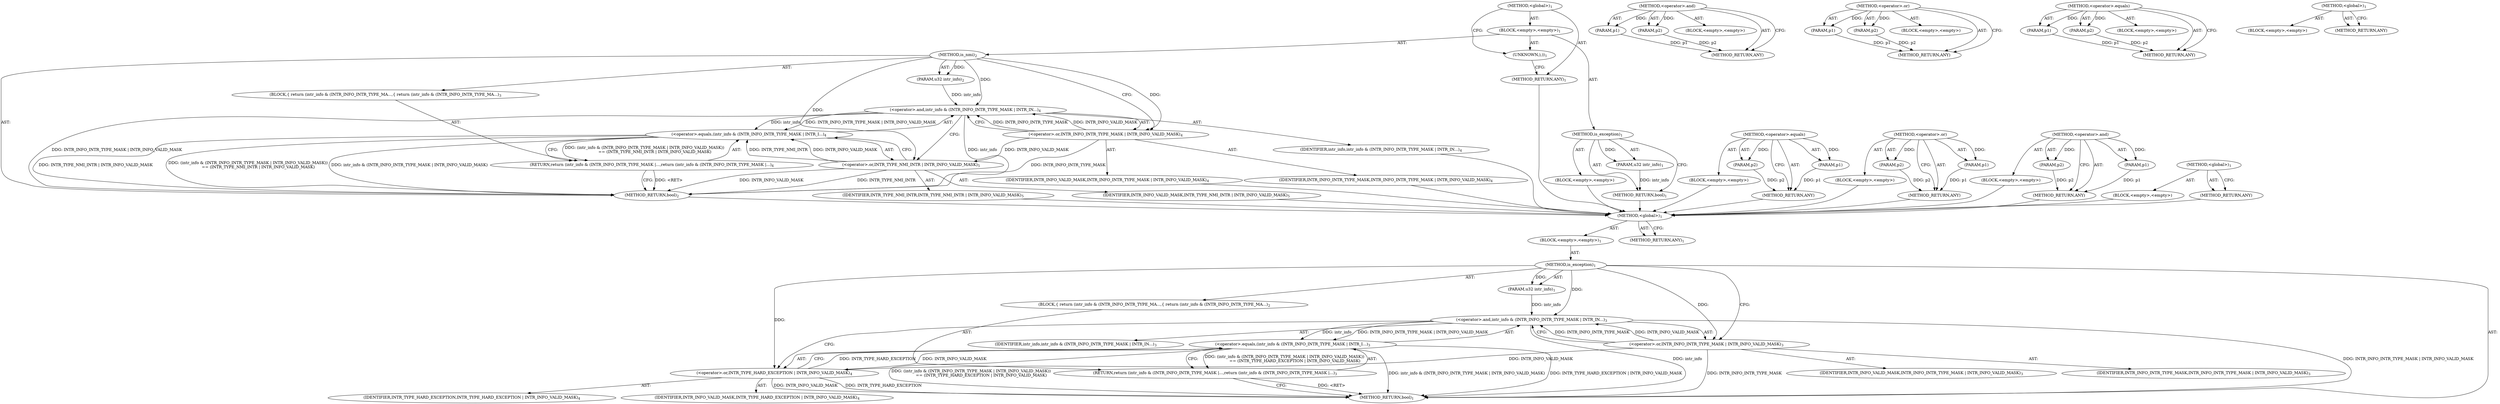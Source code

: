 digraph "is_nmi" {
vulnerable_6 [label=<(METHOD,&lt;global&gt;)<SUB>1</SUB>>];
vulnerable_7 [label=<(BLOCK,&lt;empty&gt;,&lt;empty&gt;)<SUB>1</SUB>>];
vulnerable_8 [label=<(METHOD,is_exception)<SUB>1</SUB>>];
vulnerable_9 [label=<(PARAM,u32 intr_info)<SUB>1</SUB>>];
vulnerable_10 [label=<(BLOCK,{
 	return (intr_info &amp; (INTR_INFO_INTR_TYPE_MA...,{
 	return (intr_info &amp; (INTR_INFO_INTR_TYPE_MA...)<SUB>2</SUB>>];
vulnerable_11 [label=<(RETURN,return (intr_info &amp; (INTR_INFO_INTR_TYPE_MASK |...,return (intr_info &amp; (INTR_INFO_INTR_TYPE_MASK |...)<SUB>3</SUB>>];
vulnerable_12 [label=<(&lt;operator&gt;.equals,(intr_info &amp; (INTR_INFO_INTR_TYPE_MASK | INTR_I...)<SUB>3</SUB>>];
vulnerable_13 [label=<(&lt;operator&gt;.and,intr_info &amp; (INTR_INFO_INTR_TYPE_MASK | INTR_IN...)<SUB>3</SUB>>];
vulnerable_14 [label=<(IDENTIFIER,intr_info,intr_info &amp; (INTR_INFO_INTR_TYPE_MASK | INTR_IN...)<SUB>3</SUB>>];
vulnerable_15 [label=<(&lt;operator&gt;.or,INTR_INFO_INTR_TYPE_MASK | INTR_INFO_VALID_MASK)<SUB>3</SUB>>];
vulnerable_16 [label=<(IDENTIFIER,INTR_INFO_INTR_TYPE_MASK,INTR_INFO_INTR_TYPE_MASK | INTR_INFO_VALID_MASK)<SUB>3</SUB>>];
vulnerable_17 [label=<(IDENTIFIER,INTR_INFO_VALID_MASK,INTR_INFO_INTR_TYPE_MASK | INTR_INFO_VALID_MASK)<SUB>3</SUB>>];
vulnerable_18 [label=<(&lt;operator&gt;.or,INTR_TYPE_HARD_EXCEPTION | INTR_INFO_VALID_MASK)<SUB>4</SUB>>];
vulnerable_19 [label=<(IDENTIFIER,INTR_TYPE_HARD_EXCEPTION,INTR_TYPE_HARD_EXCEPTION | INTR_INFO_VALID_MASK)<SUB>4</SUB>>];
vulnerable_20 [label=<(IDENTIFIER,INTR_INFO_VALID_MASK,INTR_TYPE_HARD_EXCEPTION | INTR_INFO_VALID_MASK)<SUB>4</SUB>>];
vulnerable_21 [label=<(METHOD_RETURN,bool)<SUB>1</SUB>>];
vulnerable_23 [label=<(METHOD_RETURN,ANY)<SUB>1</SUB>>];
vulnerable_45 [label=<(METHOD,&lt;operator&gt;.and)>];
vulnerable_46 [label=<(PARAM,p1)>];
vulnerable_47 [label=<(PARAM,p2)>];
vulnerable_48 [label=<(BLOCK,&lt;empty&gt;,&lt;empty&gt;)>];
vulnerable_49 [label=<(METHOD_RETURN,ANY)>];
vulnerable_50 [label=<(METHOD,&lt;operator&gt;.or)>];
vulnerable_51 [label=<(PARAM,p1)>];
vulnerable_52 [label=<(PARAM,p2)>];
vulnerable_53 [label=<(BLOCK,&lt;empty&gt;,&lt;empty&gt;)>];
vulnerable_54 [label=<(METHOD_RETURN,ANY)>];
vulnerable_40 [label=<(METHOD,&lt;operator&gt;.equals)>];
vulnerable_41 [label=<(PARAM,p1)>];
vulnerable_42 [label=<(PARAM,p2)>];
vulnerable_43 [label=<(BLOCK,&lt;empty&gt;,&lt;empty&gt;)>];
vulnerable_44 [label=<(METHOD_RETURN,ANY)>];
vulnerable_34 [label=<(METHOD,&lt;global&gt;)<SUB>1</SUB>>];
vulnerable_35 [label=<(BLOCK,&lt;empty&gt;,&lt;empty&gt;)>];
vulnerable_36 [label=<(METHOD_RETURN,ANY)>];
fixed_6 [label=<(METHOD,&lt;global&gt;)<SUB>1</SUB>>];
fixed_7 [label=<(BLOCK,&lt;empty&gt;,&lt;empty&gt;)<SUB>1</SUB>>];
fixed_8 [label=<(METHOD,is_exception)<SUB>1</SUB>>];
fixed_9 [label=<(PARAM,u32 intr_info)<SUB>1</SUB>>];
fixed_10 [label=<(BLOCK,&lt;empty&gt;,&lt;empty&gt;)>];
fixed_11 [label=<(METHOD_RETURN,bool)<SUB>1</SUB>>];
fixed_13 [label=<(UNKNOWN,),))<SUB>1</SUB>>];
fixed_14 [label=<(METHOD,is_nmi)<SUB>2</SUB>>];
fixed_15 [label=<(PARAM,u32 intr_info)<SUB>2</SUB>>];
fixed_16 [label=<(BLOCK,{
 	return (intr_info &amp; (INTR_INFO_INTR_TYPE_MA...,{
 	return (intr_info &amp; (INTR_INFO_INTR_TYPE_MA...)<SUB>3</SUB>>];
fixed_17 [label=<(RETURN,return (intr_info &amp; (INTR_INFO_INTR_TYPE_MASK |...,return (intr_info &amp; (INTR_INFO_INTR_TYPE_MASK |...)<SUB>4</SUB>>];
fixed_18 [label=<(&lt;operator&gt;.equals,(intr_info &amp; (INTR_INFO_INTR_TYPE_MASK | INTR_I...)<SUB>4</SUB>>];
fixed_19 [label=<(&lt;operator&gt;.and,intr_info &amp; (INTR_INFO_INTR_TYPE_MASK | INTR_IN...)<SUB>4</SUB>>];
fixed_20 [label=<(IDENTIFIER,intr_info,intr_info &amp; (INTR_INFO_INTR_TYPE_MASK | INTR_IN...)<SUB>4</SUB>>];
fixed_21 [label=<(&lt;operator&gt;.or,INTR_INFO_INTR_TYPE_MASK | INTR_INFO_VALID_MASK)<SUB>4</SUB>>];
fixed_22 [label=<(IDENTIFIER,INTR_INFO_INTR_TYPE_MASK,INTR_INFO_INTR_TYPE_MASK | INTR_INFO_VALID_MASK)<SUB>4</SUB>>];
fixed_23 [label=<(IDENTIFIER,INTR_INFO_VALID_MASK,INTR_INFO_INTR_TYPE_MASK | INTR_INFO_VALID_MASK)<SUB>4</SUB>>];
fixed_24 [label=<(&lt;operator&gt;.or,INTR_TYPE_NMI_INTR | INTR_INFO_VALID_MASK)<SUB>5</SUB>>];
fixed_25 [label=<(IDENTIFIER,INTR_TYPE_NMI_INTR,INTR_TYPE_NMI_INTR | INTR_INFO_VALID_MASK)<SUB>5</SUB>>];
fixed_26 [label=<(IDENTIFIER,INTR_INFO_VALID_MASK,INTR_TYPE_NMI_INTR | INTR_INFO_VALID_MASK)<SUB>5</SUB>>];
fixed_27 [label=<(METHOD_RETURN,bool)<SUB>2</SUB>>];
fixed_29 [label=<(METHOD_RETURN,ANY)<SUB>1</SUB>>];
fixed_46 [label=<(METHOD,&lt;operator&gt;.equals)>];
fixed_47 [label=<(PARAM,p1)>];
fixed_48 [label=<(PARAM,p2)>];
fixed_49 [label=<(BLOCK,&lt;empty&gt;,&lt;empty&gt;)>];
fixed_50 [label=<(METHOD_RETURN,ANY)>];
fixed_56 [label=<(METHOD,&lt;operator&gt;.or)>];
fixed_57 [label=<(PARAM,p1)>];
fixed_58 [label=<(PARAM,p2)>];
fixed_59 [label=<(BLOCK,&lt;empty&gt;,&lt;empty&gt;)>];
fixed_60 [label=<(METHOD_RETURN,ANY)>];
fixed_51 [label=<(METHOD,&lt;operator&gt;.and)>];
fixed_52 [label=<(PARAM,p1)>];
fixed_53 [label=<(PARAM,p2)>];
fixed_54 [label=<(BLOCK,&lt;empty&gt;,&lt;empty&gt;)>];
fixed_55 [label=<(METHOD_RETURN,ANY)>];
fixed_40 [label=<(METHOD,&lt;global&gt;)<SUB>1</SUB>>];
fixed_41 [label=<(BLOCK,&lt;empty&gt;,&lt;empty&gt;)>];
fixed_42 [label=<(METHOD_RETURN,ANY)>];
vulnerable_6 -> vulnerable_7  [key=0, label="AST: "];
vulnerable_6 -> vulnerable_23  [key=0, label="AST: "];
vulnerable_6 -> vulnerable_23  [key=1, label="CFG: "];
vulnerable_7 -> vulnerable_8  [key=0, label="AST: "];
vulnerable_8 -> vulnerable_9  [key=0, label="AST: "];
vulnerable_8 -> vulnerable_9  [key=1, label="DDG: "];
vulnerable_8 -> vulnerable_10  [key=0, label="AST: "];
vulnerable_8 -> vulnerable_21  [key=0, label="AST: "];
vulnerable_8 -> vulnerable_15  [key=0, label="CFG: "];
vulnerable_8 -> vulnerable_15  [key=1, label="DDG: "];
vulnerable_8 -> vulnerable_13  [key=0, label="DDG: "];
vulnerable_8 -> vulnerable_18  [key=0, label="DDG: "];
vulnerable_9 -> vulnerable_13  [key=0, label="DDG: intr_info"];
vulnerable_10 -> vulnerable_11  [key=0, label="AST: "];
vulnerable_11 -> vulnerable_12  [key=0, label="AST: "];
vulnerable_11 -> vulnerable_21  [key=0, label="CFG: "];
vulnerable_11 -> vulnerable_21  [key=1, label="DDG: &lt;RET&gt;"];
vulnerable_12 -> vulnerable_13  [key=0, label="AST: "];
vulnerable_12 -> vulnerable_18  [key=0, label="AST: "];
vulnerable_12 -> vulnerable_11  [key=0, label="CFG: "];
vulnerable_12 -> vulnerable_11  [key=1, label="DDG: (intr_info &amp; (INTR_INFO_INTR_TYPE_MASK | INTR_INFO_VALID_MASK))
		== (INTR_TYPE_HARD_EXCEPTION | INTR_INFO_VALID_MASK)"];
vulnerable_12 -> vulnerable_21  [key=0, label="DDG: intr_info &amp; (INTR_INFO_INTR_TYPE_MASK | INTR_INFO_VALID_MASK)"];
vulnerable_12 -> vulnerable_21  [key=1, label="DDG: INTR_TYPE_HARD_EXCEPTION | INTR_INFO_VALID_MASK"];
vulnerable_12 -> vulnerable_21  [key=2, label="DDG: (intr_info &amp; (INTR_INFO_INTR_TYPE_MASK | INTR_INFO_VALID_MASK))
		== (INTR_TYPE_HARD_EXCEPTION | INTR_INFO_VALID_MASK)"];
vulnerable_13 -> vulnerable_14  [key=0, label="AST: "];
vulnerable_13 -> vulnerable_15  [key=0, label="AST: "];
vulnerable_13 -> vulnerable_18  [key=0, label="CFG: "];
vulnerable_13 -> vulnerable_21  [key=0, label="DDG: intr_info"];
vulnerable_13 -> vulnerable_21  [key=1, label="DDG: INTR_INFO_INTR_TYPE_MASK | INTR_INFO_VALID_MASK"];
vulnerable_13 -> vulnerable_12  [key=0, label="DDG: intr_info"];
vulnerable_13 -> vulnerable_12  [key=1, label="DDG: INTR_INFO_INTR_TYPE_MASK | INTR_INFO_VALID_MASK"];
vulnerable_15 -> vulnerable_16  [key=0, label="AST: "];
vulnerable_15 -> vulnerable_17  [key=0, label="AST: "];
vulnerable_15 -> vulnerable_13  [key=0, label="CFG: "];
vulnerable_15 -> vulnerable_13  [key=1, label="DDG: INTR_INFO_INTR_TYPE_MASK"];
vulnerable_15 -> vulnerable_13  [key=2, label="DDG: INTR_INFO_VALID_MASK"];
vulnerable_15 -> vulnerable_21  [key=0, label="DDG: INTR_INFO_INTR_TYPE_MASK"];
vulnerable_15 -> vulnerable_18  [key=0, label="DDG: INTR_INFO_VALID_MASK"];
vulnerable_18 -> vulnerable_19  [key=0, label="AST: "];
vulnerable_18 -> vulnerable_20  [key=0, label="AST: "];
vulnerable_18 -> vulnerable_12  [key=0, label="CFG: "];
vulnerable_18 -> vulnerable_12  [key=1, label="DDG: INTR_TYPE_HARD_EXCEPTION"];
vulnerable_18 -> vulnerable_12  [key=2, label="DDG: INTR_INFO_VALID_MASK"];
vulnerable_18 -> vulnerable_21  [key=0, label="DDG: INTR_TYPE_HARD_EXCEPTION"];
vulnerable_18 -> vulnerable_21  [key=1, label="DDG: INTR_INFO_VALID_MASK"];
vulnerable_45 -> vulnerable_46  [key=0, label="AST: "];
vulnerable_45 -> vulnerable_46  [key=1, label="DDG: "];
vulnerable_45 -> vulnerable_48  [key=0, label="AST: "];
vulnerable_45 -> vulnerable_47  [key=0, label="AST: "];
vulnerable_45 -> vulnerable_47  [key=1, label="DDG: "];
vulnerable_45 -> vulnerable_49  [key=0, label="AST: "];
vulnerable_45 -> vulnerable_49  [key=1, label="CFG: "];
vulnerable_46 -> vulnerable_49  [key=0, label="DDG: p1"];
vulnerable_47 -> vulnerable_49  [key=0, label="DDG: p2"];
vulnerable_50 -> vulnerable_51  [key=0, label="AST: "];
vulnerable_50 -> vulnerable_51  [key=1, label="DDG: "];
vulnerable_50 -> vulnerable_53  [key=0, label="AST: "];
vulnerable_50 -> vulnerable_52  [key=0, label="AST: "];
vulnerable_50 -> vulnerable_52  [key=1, label="DDG: "];
vulnerable_50 -> vulnerable_54  [key=0, label="AST: "];
vulnerable_50 -> vulnerable_54  [key=1, label="CFG: "];
vulnerable_51 -> vulnerable_54  [key=0, label="DDG: p1"];
vulnerable_52 -> vulnerable_54  [key=0, label="DDG: p2"];
vulnerable_40 -> vulnerable_41  [key=0, label="AST: "];
vulnerable_40 -> vulnerable_41  [key=1, label="DDG: "];
vulnerable_40 -> vulnerable_43  [key=0, label="AST: "];
vulnerable_40 -> vulnerable_42  [key=0, label="AST: "];
vulnerable_40 -> vulnerable_42  [key=1, label="DDG: "];
vulnerable_40 -> vulnerable_44  [key=0, label="AST: "];
vulnerable_40 -> vulnerable_44  [key=1, label="CFG: "];
vulnerable_41 -> vulnerable_44  [key=0, label="DDG: p1"];
vulnerable_42 -> vulnerable_44  [key=0, label="DDG: p2"];
vulnerable_34 -> vulnerable_35  [key=0, label="AST: "];
vulnerable_34 -> vulnerable_36  [key=0, label="AST: "];
vulnerable_34 -> vulnerable_36  [key=1, label="CFG: "];
fixed_6 -> fixed_7  [key=0, label="AST: "];
fixed_6 -> fixed_29  [key=0, label="AST: "];
fixed_6 -> fixed_13  [key=0, label="CFG: "];
fixed_7 -> fixed_8  [key=0, label="AST: "];
fixed_7 -> fixed_13  [key=0, label="AST: "];
fixed_7 -> fixed_14  [key=0, label="AST: "];
fixed_8 -> fixed_9  [key=0, label="AST: "];
fixed_8 -> fixed_9  [key=1, label="DDG: "];
fixed_8 -> fixed_10  [key=0, label="AST: "];
fixed_8 -> fixed_11  [key=0, label="AST: "];
fixed_8 -> fixed_11  [key=1, label="CFG: "];
fixed_9 -> fixed_11  [key=0, label="DDG: intr_info"];
fixed_10 -> vulnerable_6  [key=0];
fixed_11 -> vulnerable_6  [key=0];
fixed_13 -> fixed_29  [key=0, label="CFG: "];
fixed_14 -> fixed_15  [key=0, label="AST: "];
fixed_14 -> fixed_15  [key=1, label="DDG: "];
fixed_14 -> fixed_16  [key=0, label="AST: "];
fixed_14 -> fixed_27  [key=0, label="AST: "];
fixed_14 -> fixed_21  [key=0, label="CFG: "];
fixed_14 -> fixed_21  [key=1, label="DDG: "];
fixed_14 -> fixed_19  [key=0, label="DDG: "];
fixed_14 -> fixed_24  [key=0, label="DDG: "];
fixed_15 -> fixed_19  [key=0, label="DDG: intr_info"];
fixed_16 -> fixed_17  [key=0, label="AST: "];
fixed_17 -> fixed_18  [key=0, label="AST: "];
fixed_17 -> fixed_27  [key=0, label="CFG: "];
fixed_17 -> fixed_27  [key=1, label="DDG: &lt;RET&gt;"];
fixed_18 -> fixed_19  [key=0, label="AST: "];
fixed_18 -> fixed_24  [key=0, label="AST: "];
fixed_18 -> fixed_17  [key=0, label="CFG: "];
fixed_18 -> fixed_17  [key=1, label="DDG: (intr_info &amp; (INTR_INFO_INTR_TYPE_MASK | INTR_INFO_VALID_MASK))
		== (INTR_TYPE_NMI_INTR | INTR_INFO_VALID_MASK)"];
fixed_18 -> fixed_27  [key=0, label="DDG: intr_info &amp; (INTR_INFO_INTR_TYPE_MASK | INTR_INFO_VALID_MASK)"];
fixed_18 -> fixed_27  [key=1, label="DDG: INTR_TYPE_NMI_INTR | INTR_INFO_VALID_MASK"];
fixed_18 -> fixed_27  [key=2, label="DDG: (intr_info &amp; (INTR_INFO_INTR_TYPE_MASK | INTR_INFO_VALID_MASK))
		== (INTR_TYPE_NMI_INTR | INTR_INFO_VALID_MASK)"];
fixed_19 -> fixed_20  [key=0, label="AST: "];
fixed_19 -> fixed_21  [key=0, label="AST: "];
fixed_19 -> fixed_24  [key=0, label="CFG: "];
fixed_19 -> fixed_27  [key=0, label="DDG: intr_info"];
fixed_19 -> fixed_27  [key=1, label="DDG: INTR_INFO_INTR_TYPE_MASK | INTR_INFO_VALID_MASK"];
fixed_19 -> fixed_18  [key=0, label="DDG: intr_info"];
fixed_19 -> fixed_18  [key=1, label="DDG: INTR_INFO_INTR_TYPE_MASK | INTR_INFO_VALID_MASK"];
fixed_20 -> vulnerable_6  [key=0];
fixed_21 -> fixed_22  [key=0, label="AST: "];
fixed_21 -> fixed_23  [key=0, label="AST: "];
fixed_21 -> fixed_19  [key=0, label="CFG: "];
fixed_21 -> fixed_19  [key=1, label="DDG: INTR_INFO_INTR_TYPE_MASK"];
fixed_21 -> fixed_19  [key=2, label="DDG: INTR_INFO_VALID_MASK"];
fixed_21 -> fixed_27  [key=0, label="DDG: INTR_INFO_INTR_TYPE_MASK"];
fixed_21 -> fixed_24  [key=0, label="DDG: INTR_INFO_VALID_MASK"];
fixed_22 -> vulnerable_6  [key=0];
fixed_23 -> vulnerable_6  [key=0];
fixed_24 -> fixed_25  [key=0, label="AST: "];
fixed_24 -> fixed_26  [key=0, label="AST: "];
fixed_24 -> fixed_18  [key=0, label="CFG: "];
fixed_24 -> fixed_18  [key=1, label="DDG: INTR_TYPE_NMI_INTR"];
fixed_24 -> fixed_18  [key=2, label="DDG: INTR_INFO_VALID_MASK"];
fixed_24 -> fixed_27  [key=0, label="DDG: INTR_TYPE_NMI_INTR"];
fixed_24 -> fixed_27  [key=1, label="DDG: INTR_INFO_VALID_MASK"];
fixed_25 -> vulnerable_6  [key=0];
fixed_26 -> vulnerable_6  [key=0];
fixed_27 -> vulnerable_6  [key=0];
fixed_29 -> vulnerable_6  [key=0];
fixed_46 -> fixed_47  [key=0, label="AST: "];
fixed_46 -> fixed_47  [key=1, label="DDG: "];
fixed_46 -> fixed_49  [key=0, label="AST: "];
fixed_46 -> fixed_48  [key=0, label="AST: "];
fixed_46 -> fixed_48  [key=1, label="DDG: "];
fixed_46 -> fixed_50  [key=0, label="AST: "];
fixed_46 -> fixed_50  [key=1, label="CFG: "];
fixed_47 -> fixed_50  [key=0, label="DDG: p1"];
fixed_48 -> fixed_50  [key=0, label="DDG: p2"];
fixed_49 -> vulnerable_6  [key=0];
fixed_50 -> vulnerable_6  [key=0];
fixed_56 -> fixed_57  [key=0, label="AST: "];
fixed_56 -> fixed_57  [key=1, label="DDG: "];
fixed_56 -> fixed_59  [key=0, label="AST: "];
fixed_56 -> fixed_58  [key=0, label="AST: "];
fixed_56 -> fixed_58  [key=1, label="DDG: "];
fixed_56 -> fixed_60  [key=0, label="AST: "];
fixed_56 -> fixed_60  [key=1, label="CFG: "];
fixed_57 -> fixed_60  [key=0, label="DDG: p1"];
fixed_58 -> fixed_60  [key=0, label="DDG: p2"];
fixed_59 -> vulnerable_6  [key=0];
fixed_60 -> vulnerable_6  [key=0];
fixed_51 -> fixed_52  [key=0, label="AST: "];
fixed_51 -> fixed_52  [key=1, label="DDG: "];
fixed_51 -> fixed_54  [key=0, label="AST: "];
fixed_51 -> fixed_53  [key=0, label="AST: "];
fixed_51 -> fixed_53  [key=1, label="DDG: "];
fixed_51 -> fixed_55  [key=0, label="AST: "];
fixed_51 -> fixed_55  [key=1, label="CFG: "];
fixed_52 -> fixed_55  [key=0, label="DDG: p1"];
fixed_53 -> fixed_55  [key=0, label="DDG: p2"];
fixed_54 -> vulnerable_6  [key=0];
fixed_55 -> vulnerable_6  [key=0];
fixed_40 -> fixed_41  [key=0, label="AST: "];
fixed_40 -> fixed_42  [key=0, label="AST: "];
fixed_40 -> fixed_42  [key=1, label="CFG: "];
fixed_41 -> vulnerable_6  [key=0];
fixed_42 -> vulnerable_6  [key=0];
}
